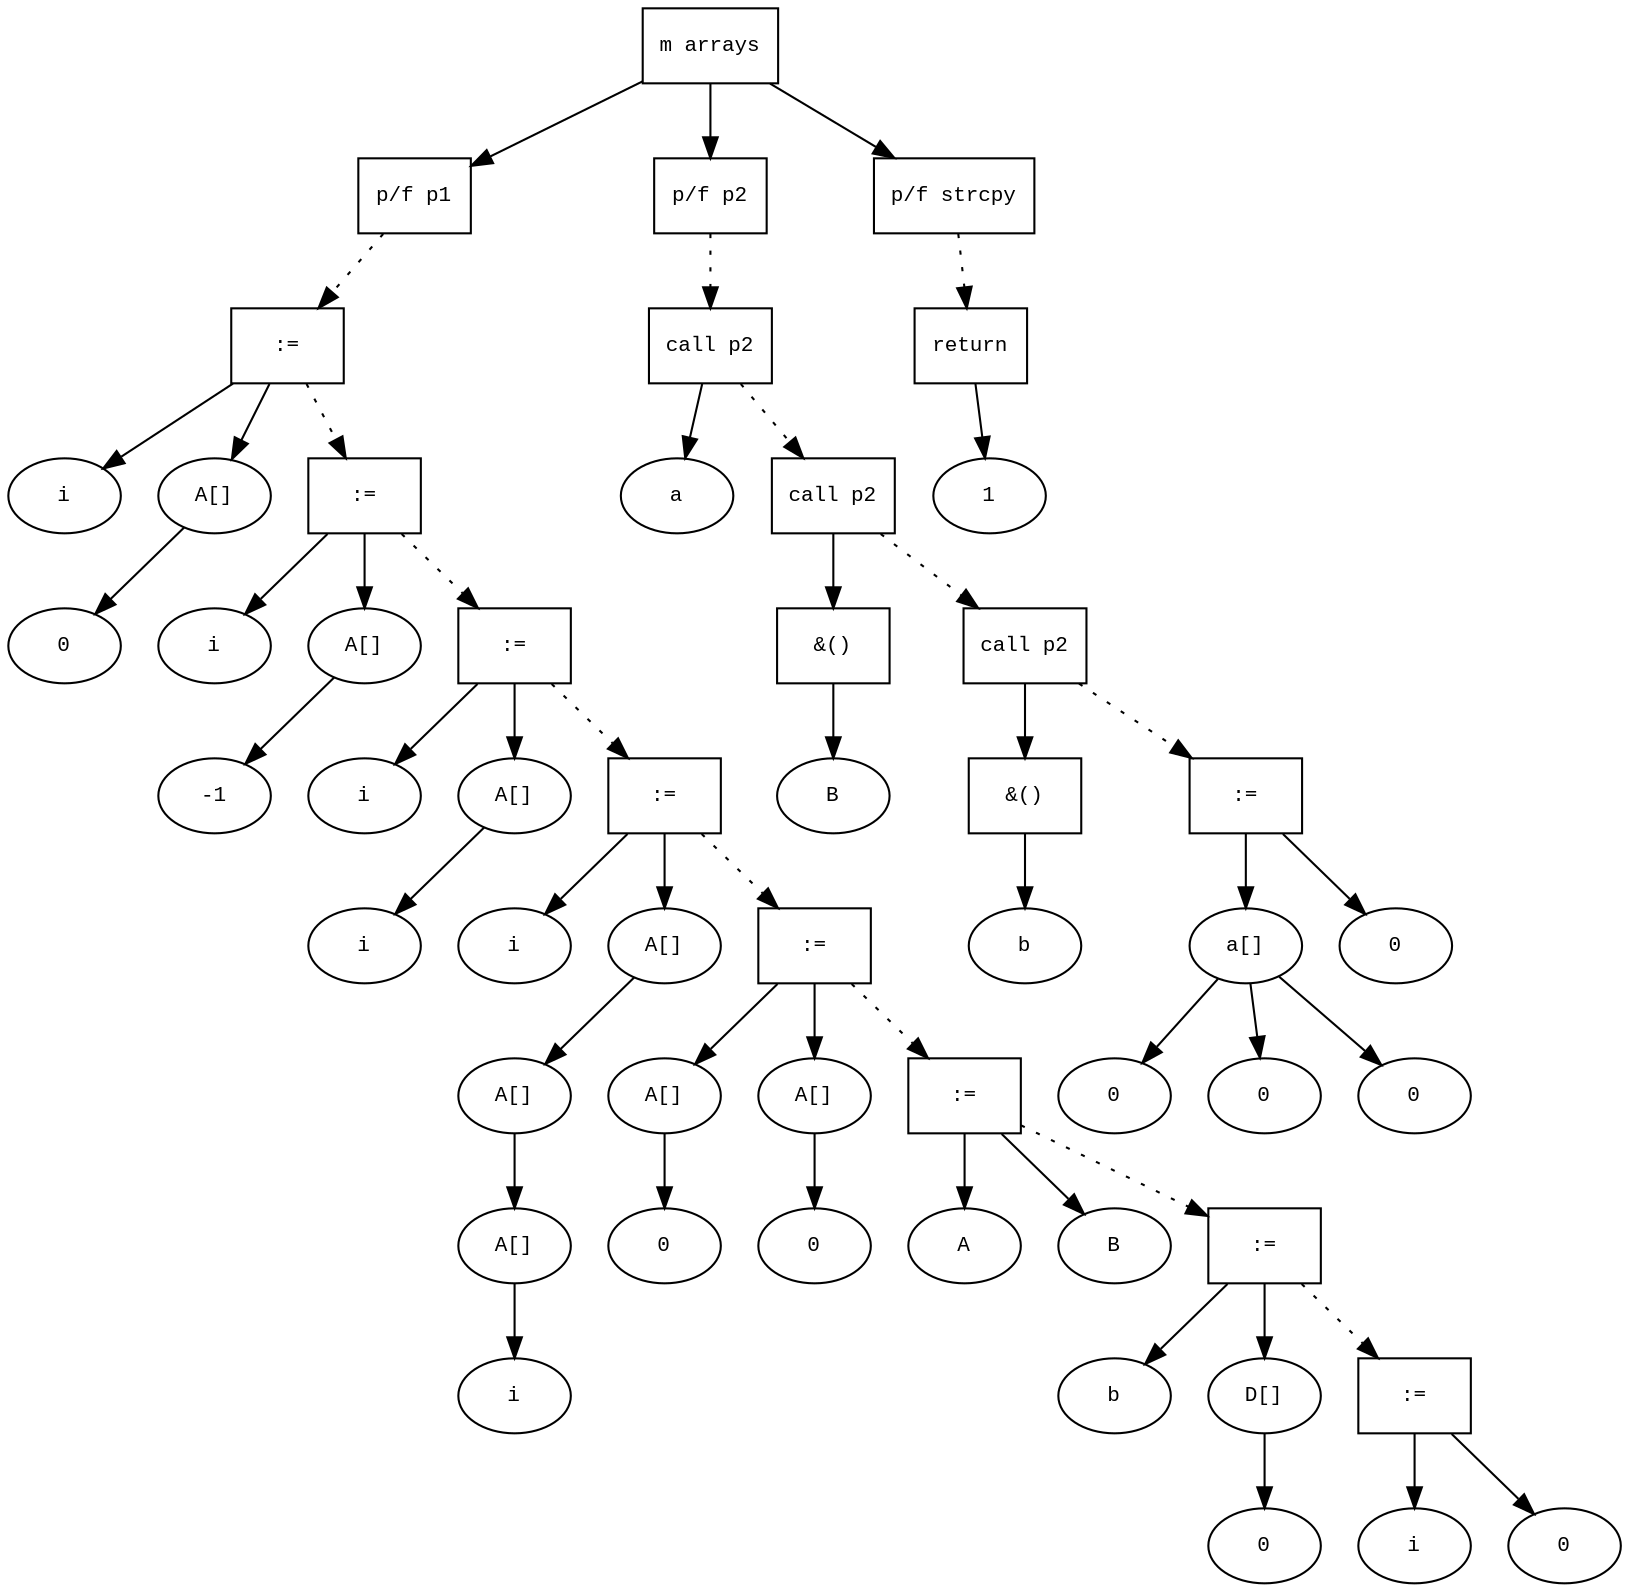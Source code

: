 digraph AST {
  graph [fontname="Times New Roman",fontsize=10];
  node  [fontname="Courier New",fontsize=10];
  edge  [fontname="Times New Roman",fontsize=10];

  node0 [label="m arrays",shape=box];
  node11 [label="p/f p1",shape=box];
  node20 [label=":=",shape=box];
  node17 [label="i",shape=ellipse];
  node20->node17;
  node18 [label="A[]",shape=ellipse];
  node19 [label="0",shape=ellipse];
  node18-> node19;
  node20->node18;
  node11 -> node20 [style=dotted];
  node24 [label=":=",shape=box];
  node21 [label="i",shape=ellipse];
  node24->node21;
  node22 [label="A[]",shape=ellipse];
  node23 [label="-1",shape=ellipse];
  node22-> node23;
  node24->node22;
  node20 -> node24 [style=dotted];
  node28 [label=":=",shape=box];
  node25 [label="i",shape=ellipse];
  node28->node25;
  node26 [label="A[]",shape=ellipse];
  node27 [label="i",shape=ellipse];
  node26-> node27;
  node28->node26;
  node24 -> node28 [style=dotted];
  node34 [label=":=",shape=box];
  node29 [label="i",shape=ellipse];
  node34->node29;
  node30 [label="A[]",shape=ellipse];
  node31 [label="A[]",shape=ellipse];
  node32 [label="A[]",shape=ellipse];
  node33 [label="i",shape=ellipse];
  node32-> node33;
  node31-> node32;
  node30-> node31;
  node34->node30;
  node28 -> node34 [style=dotted];
  node39 [label=":=",shape=box];
  node35 [label="A[]",shape=ellipse];
  node36 [label="0",shape=ellipse];
  node35-> node36;
  node39->node35;
  node37 [label="A[]",shape=ellipse];
  node38 [label="0",shape=ellipse];
  node37-> node38;
  node39->node37;
  node34 -> node39 [style=dotted];
  node42 [label=":=",shape=box];
  node40 [label="A",shape=ellipse];
  node42->node40;
  node41 [label="B",shape=ellipse];
  node42->node41;
  node39 -> node42 [style=dotted];
  node46 [label=":=",shape=box];
  node43 [label="b",shape=ellipse];
  node46->node43;
  node44 [label="D[]",shape=ellipse];
  node45 [label="0",shape=ellipse];
  node44-> node45;
  node46->node44;
  node42 -> node46 [style=dotted];
  node49 [label=":=",shape=box];
  node47 [label="i",shape=ellipse];
  node49->node47;
  node48 [label="0",shape=ellipse];
  node49->node48;
  node46 -> node49 [style=dotted];
  node0 -> node11;
  node52 [label="p/f p2",shape=box];
  node62 [label="call p2",shape=box];
  node63 [label="a",shape=ellipse];
  node62->node63;
  node52 -> node62 [style=dotted];
  node66 [label="call p2",shape=box];
  node68 [label="&()",shape=box];
  node67 [label="B",shape=ellipse];
  node68->node67;
  node66->node68;
  node62 -> node66 [style=dotted];
  node71 [label="call p2",shape=box];
  node73 [label="&()",shape=box];
  node72 [label="b",shape=ellipse];
  node73->node72;
  node71->node73;
  node66 -> node71 [style=dotted];
  node80 [label=":=",shape=box];
  node75 [label="a[]",shape=ellipse];
  node76 [label="0",shape=ellipse];
  node75-> node76;
  node77 [label="0",shape=ellipse];
  node75-> node77;
  node78 [label="0",shape=ellipse];
  node75-> node78;
  node80->node75;
  node79 [label="0",shape=ellipse];
  node80->node79;
  node71 -> node80 [style=dotted];
  node0 -> node52;
  node83 [label="p/f strcpy",shape=box];
  node89 [label="return",shape=box];
  node88 [label="1",shape=ellipse];
  node89->node88;
  node83 -> node89 [style=dotted];
  node0 -> node83;
}
